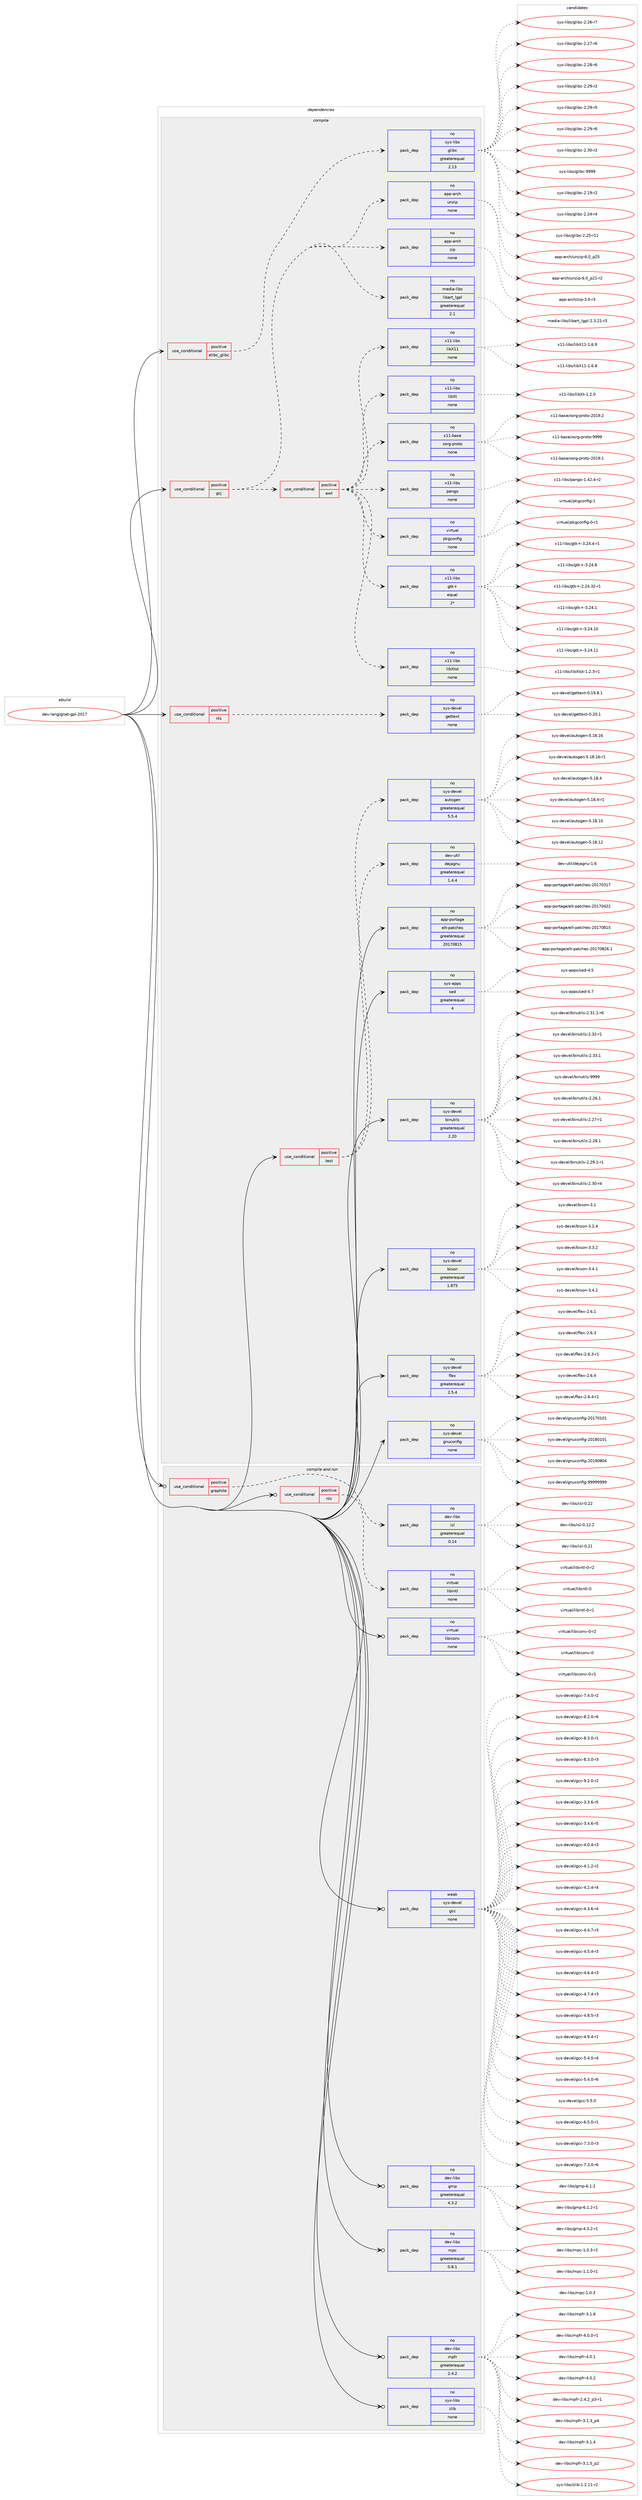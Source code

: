 digraph prolog {

# *************
# Graph options
# *************

newrank=true;
concentrate=true;
compound=true;
graph [rankdir=LR,fontname=Helvetica,fontsize=10,ranksep=1.5];#, ranksep=2.5, nodesep=0.2];
edge  [arrowhead=vee];
node  [fontname=Helvetica,fontsize=10];

# **********
# The ebuild
# **********

subgraph cluster_leftcol {
color=gray;
rank=same;
label=<<i>ebuild</i>>;
id [label="dev-lang/gnat-gpl-2017", color=red, width=4, href="../dev-lang/gnat-gpl-2017.svg"];
}

# ****************
# The dependencies
# ****************

subgraph cluster_midcol {
color=gray;
label=<<i>dependencies</i>>;
subgraph cluster_compile {
fillcolor="#eeeeee";
style=filled;
label=<<i>compile</i>>;
subgraph cond129795 {
dependency558169 [label=<<TABLE BORDER="0" CELLBORDER="1" CELLSPACING="0" CELLPADDING="4"><TR><TD ROWSPAN="3" CELLPADDING="10">use_conditional</TD></TR><TR><TD>positive</TD></TR><TR><TD>elibc_glibc</TD></TR></TABLE>>, shape=none, color=red];
subgraph pack417161 {
dependency558170 [label=<<TABLE BORDER="0" CELLBORDER="1" CELLSPACING="0" CELLPADDING="4" WIDTH="220"><TR><TD ROWSPAN="6" CELLPADDING="30">pack_dep</TD></TR><TR><TD WIDTH="110">no</TD></TR><TR><TD>sys-libs</TD></TR><TR><TD>glibc</TD></TR><TR><TD>greaterequal</TD></TR><TR><TD>2.13</TD></TR></TABLE>>, shape=none, color=blue];
}
dependency558169:e -> dependency558170:w [weight=20,style="dashed",arrowhead="vee"];
}
id:e -> dependency558169:w [weight=20,style="solid",arrowhead="vee"];
subgraph cond129796 {
dependency558171 [label=<<TABLE BORDER="0" CELLBORDER="1" CELLSPACING="0" CELLPADDING="4"><TR><TD ROWSPAN="3" CELLPADDING="10">use_conditional</TD></TR><TR><TD>positive</TD></TR><TR><TD>gcj</TD></TR></TABLE>>, shape=none, color=red];
subgraph cond129797 {
dependency558172 [label=<<TABLE BORDER="0" CELLBORDER="1" CELLSPACING="0" CELLPADDING="4"><TR><TD ROWSPAN="3" CELLPADDING="10">use_conditional</TD></TR><TR><TD>positive</TD></TR><TR><TD>awt</TD></TR></TABLE>>, shape=none, color=red];
subgraph pack417162 {
dependency558173 [label=<<TABLE BORDER="0" CELLBORDER="1" CELLSPACING="0" CELLPADDING="4" WIDTH="220"><TR><TD ROWSPAN="6" CELLPADDING="30">pack_dep</TD></TR><TR><TD WIDTH="110">no</TD></TR><TR><TD>x11-base</TD></TR><TR><TD>xorg-proto</TD></TR><TR><TD>none</TD></TR><TR><TD></TD></TR></TABLE>>, shape=none, color=blue];
}
dependency558172:e -> dependency558173:w [weight=20,style="dashed",arrowhead="vee"];
subgraph pack417163 {
dependency558174 [label=<<TABLE BORDER="0" CELLBORDER="1" CELLSPACING="0" CELLPADDING="4" WIDTH="220"><TR><TD ROWSPAN="6" CELLPADDING="30">pack_dep</TD></TR><TR><TD WIDTH="110">no</TD></TR><TR><TD>x11-libs</TD></TR><TR><TD>libXt</TD></TR><TR><TD>none</TD></TR><TR><TD></TD></TR></TABLE>>, shape=none, color=blue];
}
dependency558172:e -> dependency558174:w [weight=20,style="dashed",arrowhead="vee"];
subgraph pack417164 {
dependency558175 [label=<<TABLE BORDER="0" CELLBORDER="1" CELLSPACING="0" CELLPADDING="4" WIDTH="220"><TR><TD ROWSPAN="6" CELLPADDING="30">pack_dep</TD></TR><TR><TD WIDTH="110">no</TD></TR><TR><TD>x11-libs</TD></TR><TR><TD>libX11</TD></TR><TR><TD>none</TD></TR><TR><TD></TD></TR></TABLE>>, shape=none, color=blue];
}
dependency558172:e -> dependency558175:w [weight=20,style="dashed",arrowhead="vee"];
subgraph pack417165 {
dependency558176 [label=<<TABLE BORDER="0" CELLBORDER="1" CELLSPACING="0" CELLPADDING="4" WIDTH="220"><TR><TD ROWSPAN="6" CELLPADDING="30">pack_dep</TD></TR><TR><TD WIDTH="110">no</TD></TR><TR><TD>x11-libs</TD></TR><TR><TD>libXtst</TD></TR><TR><TD>none</TD></TR><TR><TD></TD></TR></TABLE>>, shape=none, color=blue];
}
dependency558172:e -> dependency558176:w [weight=20,style="dashed",arrowhead="vee"];
subgraph pack417166 {
dependency558177 [label=<<TABLE BORDER="0" CELLBORDER="1" CELLSPACING="0" CELLPADDING="4" WIDTH="220"><TR><TD ROWSPAN="6" CELLPADDING="30">pack_dep</TD></TR><TR><TD WIDTH="110">no</TD></TR><TR><TD>x11-libs</TD></TR><TR><TD>gtk+</TD></TR><TR><TD>equal</TD></TR><TR><TD>2*</TD></TR></TABLE>>, shape=none, color=blue];
}
dependency558172:e -> dependency558177:w [weight=20,style="dashed",arrowhead="vee"];
subgraph pack417167 {
dependency558178 [label=<<TABLE BORDER="0" CELLBORDER="1" CELLSPACING="0" CELLPADDING="4" WIDTH="220"><TR><TD ROWSPAN="6" CELLPADDING="30">pack_dep</TD></TR><TR><TD WIDTH="110">no</TD></TR><TR><TD>virtual</TD></TR><TR><TD>pkgconfig</TD></TR><TR><TD>none</TD></TR><TR><TD></TD></TR></TABLE>>, shape=none, color=blue];
}
dependency558172:e -> dependency558178:w [weight=20,style="dashed",arrowhead="vee"];
subgraph pack417168 {
dependency558179 [label=<<TABLE BORDER="0" CELLBORDER="1" CELLSPACING="0" CELLPADDING="4" WIDTH="220"><TR><TD ROWSPAN="6" CELLPADDING="30">pack_dep</TD></TR><TR><TD WIDTH="110">no</TD></TR><TR><TD>x11-libs</TD></TR><TR><TD>pango</TD></TR><TR><TD>none</TD></TR><TR><TD></TD></TR></TABLE>>, shape=none, color=blue];
}
dependency558172:e -> dependency558179:w [weight=20,style="dashed",arrowhead="vee"];
}
dependency558171:e -> dependency558172:w [weight=20,style="dashed",arrowhead="vee"];
subgraph pack417169 {
dependency558180 [label=<<TABLE BORDER="0" CELLBORDER="1" CELLSPACING="0" CELLPADDING="4" WIDTH="220"><TR><TD ROWSPAN="6" CELLPADDING="30">pack_dep</TD></TR><TR><TD WIDTH="110">no</TD></TR><TR><TD>media-libs</TD></TR><TR><TD>libart_lgpl</TD></TR><TR><TD>greaterequal</TD></TR><TR><TD>2.1</TD></TR></TABLE>>, shape=none, color=blue];
}
dependency558171:e -> dependency558180:w [weight=20,style="dashed",arrowhead="vee"];
subgraph pack417170 {
dependency558181 [label=<<TABLE BORDER="0" CELLBORDER="1" CELLSPACING="0" CELLPADDING="4" WIDTH="220"><TR><TD ROWSPAN="6" CELLPADDING="30">pack_dep</TD></TR><TR><TD WIDTH="110">no</TD></TR><TR><TD>app-arch</TD></TR><TR><TD>zip</TD></TR><TR><TD>none</TD></TR><TR><TD></TD></TR></TABLE>>, shape=none, color=blue];
}
dependency558171:e -> dependency558181:w [weight=20,style="dashed",arrowhead="vee"];
subgraph pack417171 {
dependency558182 [label=<<TABLE BORDER="0" CELLBORDER="1" CELLSPACING="0" CELLPADDING="4" WIDTH="220"><TR><TD ROWSPAN="6" CELLPADDING="30">pack_dep</TD></TR><TR><TD WIDTH="110">no</TD></TR><TR><TD>app-arch</TD></TR><TR><TD>unzip</TD></TR><TR><TD>none</TD></TR><TR><TD></TD></TR></TABLE>>, shape=none, color=blue];
}
dependency558171:e -> dependency558182:w [weight=20,style="dashed",arrowhead="vee"];
}
id:e -> dependency558171:w [weight=20,style="solid",arrowhead="vee"];
subgraph cond129798 {
dependency558183 [label=<<TABLE BORDER="0" CELLBORDER="1" CELLSPACING="0" CELLPADDING="4"><TR><TD ROWSPAN="3" CELLPADDING="10">use_conditional</TD></TR><TR><TD>positive</TD></TR><TR><TD>nls</TD></TR></TABLE>>, shape=none, color=red];
subgraph pack417172 {
dependency558184 [label=<<TABLE BORDER="0" CELLBORDER="1" CELLSPACING="0" CELLPADDING="4" WIDTH="220"><TR><TD ROWSPAN="6" CELLPADDING="30">pack_dep</TD></TR><TR><TD WIDTH="110">no</TD></TR><TR><TD>sys-devel</TD></TR><TR><TD>gettext</TD></TR><TR><TD>none</TD></TR><TR><TD></TD></TR></TABLE>>, shape=none, color=blue];
}
dependency558183:e -> dependency558184:w [weight=20,style="dashed",arrowhead="vee"];
}
id:e -> dependency558183:w [weight=20,style="solid",arrowhead="vee"];
subgraph cond129799 {
dependency558185 [label=<<TABLE BORDER="0" CELLBORDER="1" CELLSPACING="0" CELLPADDING="4"><TR><TD ROWSPAN="3" CELLPADDING="10">use_conditional</TD></TR><TR><TD>positive</TD></TR><TR><TD>test</TD></TR></TABLE>>, shape=none, color=red];
subgraph pack417173 {
dependency558186 [label=<<TABLE BORDER="0" CELLBORDER="1" CELLSPACING="0" CELLPADDING="4" WIDTH="220"><TR><TD ROWSPAN="6" CELLPADDING="30">pack_dep</TD></TR><TR><TD WIDTH="110">no</TD></TR><TR><TD>dev-util</TD></TR><TR><TD>dejagnu</TD></TR><TR><TD>greaterequal</TD></TR><TR><TD>1.4.4</TD></TR></TABLE>>, shape=none, color=blue];
}
dependency558185:e -> dependency558186:w [weight=20,style="dashed",arrowhead="vee"];
subgraph pack417174 {
dependency558187 [label=<<TABLE BORDER="0" CELLBORDER="1" CELLSPACING="0" CELLPADDING="4" WIDTH="220"><TR><TD ROWSPAN="6" CELLPADDING="30">pack_dep</TD></TR><TR><TD WIDTH="110">no</TD></TR><TR><TD>sys-devel</TD></TR><TR><TD>autogen</TD></TR><TR><TD>greaterequal</TD></TR><TR><TD>5.5.4</TD></TR></TABLE>>, shape=none, color=blue];
}
dependency558185:e -> dependency558187:w [weight=20,style="dashed",arrowhead="vee"];
}
id:e -> dependency558185:w [weight=20,style="solid",arrowhead="vee"];
subgraph pack417175 {
dependency558188 [label=<<TABLE BORDER="0" CELLBORDER="1" CELLSPACING="0" CELLPADDING="4" WIDTH="220"><TR><TD ROWSPAN="6" CELLPADDING="30">pack_dep</TD></TR><TR><TD WIDTH="110">no</TD></TR><TR><TD>app-portage</TD></TR><TR><TD>elt-patches</TD></TR><TR><TD>greaterequal</TD></TR><TR><TD>20170815</TD></TR></TABLE>>, shape=none, color=blue];
}
id:e -> dependency558188:w [weight=20,style="solid",arrowhead="vee"];
subgraph pack417176 {
dependency558189 [label=<<TABLE BORDER="0" CELLBORDER="1" CELLSPACING="0" CELLPADDING="4" WIDTH="220"><TR><TD ROWSPAN="6" CELLPADDING="30">pack_dep</TD></TR><TR><TD WIDTH="110">no</TD></TR><TR><TD>sys-apps</TD></TR><TR><TD>sed</TD></TR><TR><TD>greaterequal</TD></TR><TR><TD>4</TD></TR></TABLE>>, shape=none, color=blue];
}
id:e -> dependency558189:w [weight=20,style="solid",arrowhead="vee"];
subgraph pack417177 {
dependency558190 [label=<<TABLE BORDER="0" CELLBORDER="1" CELLSPACING="0" CELLPADDING="4" WIDTH="220"><TR><TD ROWSPAN="6" CELLPADDING="30">pack_dep</TD></TR><TR><TD WIDTH="110">no</TD></TR><TR><TD>sys-devel</TD></TR><TR><TD>binutils</TD></TR><TR><TD>greaterequal</TD></TR><TR><TD>2.20</TD></TR></TABLE>>, shape=none, color=blue];
}
id:e -> dependency558190:w [weight=20,style="solid",arrowhead="vee"];
subgraph pack417178 {
dependency558191 [label=<<TABLE BORDER="0" CELLBORDER="1" CELLSPACING="0" CELLPADDING="4" WIDTH="220"><TR><TD ROWSPAN="6" CELLPADDING="30">pack_dep</TD></TR><TR><TD WIDTH="110">no</TD></TR><TR><TD>sys-devel</TD></TR><TR><TD>bison</TD></TR><TR><TD>greaterequal</TD></TR><TR><TD>1.875</TD></TR></TABLE>>, shape=none, color=blue];
}
id:e -> dependency558191:w [weight=20,style="solid",arrowhead="vee"];
subgraph pack417179 {
dependency558192 [label=<<TABLE BORDER="0" CELLBORDER="1" CELLSPACING="0" CELLPADDING="4" WIDTH="220"><TR><TD ROWSPAN="6" CELLPADDING="30">pack_dep</TD></TR><TR><TD WIDTH="110">no</TD></TR><TR><TD>sys-devel</TD></TR><TR><TD>flex</TD></TR><TR><TD>greaterequal</TD></TR><TR><TD>2.5.4</TD></TR></TABLE>>, shape=none, color=blue];
}
id:e -> dependency558192:w [weight=20,style="solid",arrowhead="vee"];
subgraph pack417180 {
dependency558193 [label=<<TABLE BORDER="0" CELLBORDER="1" CELLSPACING="0" CELLPADDING="4" WIDTH="220"><TR><TD ROWSPAN="6" CELLPADDING="30">pack_dep</TD></TR><TR><TD WIDTH="110">no</TD></TR><TR><TD>sys-devel</TD></TR><TR><TD>gnuconfig</TD></TR><TR><TD>none</TD></TR><TR><TD></TD></TR></TABLE>>, shape=none, color=blue];
}
id:e -> dependency558193:w [weight=20,style="solid",arrowhead="vee"];
}
subgraph cluster_compileandrun {
fillcolor="#eeeeee";
style=filled;
label=<<i>compile and run</i>>;
subgraph cond129800 {
dependency558194 [label=<<TABLE BORDER="0" CELLBORDER="1" CELLSPACING="0" CELLPADDING="4"><TR><TD ROWSPAN="3" CELLPADDING="10">use_conditional</TD></TR><TR><TD>positive</TD></TR><TR><TD>graphite</TD></TR></TABLE>>, shape=none, color=red];
subgraph pack417181 {
dependency558195 [label=<<TABLE BORDER="0" CELLBORDER="1" CELLSPACING="0" CELLPADDING="4" WIDTH="220"><TR><TD ROWSPAN="6" CELLPADDING="30">pack_dep</TD></TR><TR><TD WIDTH="110">no</TD></TR><TR><TD>dev-libs</TD></TR><TR><TD>isl</TD></TR><TR><TD>greaterequal</TD></TR><TR><TD>0.14</TD></TR></TABLE>>, shape=none, color=blue];
}
dependency558194:e -> dependency558195:w [weight=20,style="dashed",arrowhead="vee"];
}
id:e -> dependency558194:w [weight=20,style="solid",arrowhead="odotvee"];
subgraph cond129801 {
dependency558196 [label=<<TABLE BORDER="0" CELLBORDER="1" CELLSPACING="0" CELLPADDING="4"><TR><TD ROWSPAN="3" CELLPADDING="10">use_conditional</TD></TR><TR><TD>positive</TD></TR><TR><TD>nls</TD></TR></TABLE>>, shape=none, color=red];
subgraph pack417182 {
dependency558197 [label=<<TABLE BORDER="0" CELLBORDER="1" CELLSPACING="0" CELLPADDING="4" WIDTH="220"><TR><TD ROWSPAN="6" CELLPADDING="30">pack_dep</TD></TR><TR><TD WIDTH="110">no</TD></TR><TR><TD>virtual</TD></TR><TR><TD>libintl</TD></TR><TR><TD>none</TD></TR><TR><TD></TD></TR></TABLE>>, shape=none, color=blue];
}
dependency558196:e -> dependency558197:w [weight=20,style="dashed",arrowhead="vee"];
}
id:e -> dependency558196:w [weight=20,style="solid",arrowhead="odotvee"];
subgraph pack417183 {
dependency558198 [label=<<TABLE BORDER="0" CELLBORDER="1" CELLSPACING="0" CELLPADDING="4" WIDTH="220"><TR><TD ROWSPAN="6" CELLPADDING="30">pack_dep</TD></TR><TR><TD WIDTH="110">no</TD></TR><TR><TD>dev-libs</TD></TR><TR><TD>gmp</TD></TR><TR><TD>greaterequal</TD></TR><TR><TD>4.3.2</TD></TR></TABLE>>, shape=none, color=blue];
}
id:e -> dependency558198:w [weight=20,style="solid",arrowhead="odotvee"];
subgraph pack417184 {
dependency558199 [label=<<TABLE BORDER="0" CELLBORDER="1" CELLSPACING="0" CELLPADDING="4" WIDTH="220"><TR><TD ROWSPAN="6" CELLPADDING="30">pack_dep</TD></TR><TR><TD WIDTH="110">no</TD></TR><TR><TD>dev-libs</TD></TR><TR><TD>mpc</TD></TR><TR><TD>greaterequal</TD></TR><TR><TD>0.8.1</TD></TR></TABLE>>, shape=none, color=blue];
}
id:e -> dependency558199:w [weight=20,style="solid",arrowhead="odotvee"];
subgraph pack417185 {
dependency558200 [label=<<TABLE BORDER="0" CELLBORDER="1" CELLSPACING="0" CELLPADDING="4" WIDTH="220"><TR><TD ROWSPAN="6" CELLPADDING="30">pack_dep</TD></TR><TR><TD WIDTH="110">no</TD></TR><TR><TD>dev-libs</TD></TR><TR><TD>mpfr</TD></TR><TR><TD>greaterequal</TD></TR><TR><TD>2.4.2</TD></TR></TABLE>>, shape=none, color=blue];
}
id:e -> dependency558200:w [weight=20,style="solid",arrowhead="odotvee"];
subgraph pack417186 {
dependency558201 [label=<<TABLE BORDER="0" CELLBORDER="1" CELLSPACING="0" CELLPADDING="4" WIDTH="220"><TR><TD ROWSPAN="6" CELLPADDING="30">pack_dep</TD></TR><TR><TD WIDTH="110">no</TD></TR><TR><TD>sys-libs</TD></TR><TR><TD>zlib</TD></TR><TR><TD>none</TD></TR><TR><TD></TD></TR></TABLE>>, shape=none, color=blue];
}
id:e -> dependency558201:w [weight=20,style="solid",arrowhead="odotvee"];
subgraph pack417187 {
dependency558202 [label=<<TABLE BORDER="0" CELLBORDER="1" CELLSPACING="0" CELLPADDING="4" WIDTH="220"><TR><TD ROWSPAN="6" CELLPADDING="30">pack_dep</TD></TR><TR><TD WIDTH="110">no</TD></TR><TR><TD>virtual</TD></TR><TR><TD>libiconv</TD></TR><TR><TD>none</TD></TR><TR><TD></TD></TR></TABLE>>, shape=none, color=blue];
}
id:e -> dependency558202:w [weight=20,style="solid",arrowhead="odotvee"];
subgraph pack417188 {
dependency558203 [label=<<TABLE BORDER="0" CELLBORDER="1" CELLSPACING="0" CELLPADDING="4" WIDTH="220"><TR><TD ROWSPAN="6" CELLPADDING="30">pack_dep</TD></TR><TR><TD WIDTH="110">weak</TD></TR><TR><TD>sys-devel</TD></TR><TR><TD>gcc</TD></TR><TR><TD>none</TD></TR><TR><TD></TD></TR></TABLE>>, shape=none, color=blue];
}
id:e -> dependency558203:w [weight=20,style="solid",arrowhead="odotvee"];
}
subgraph cluster_run {
fillcolor="#eeeeee";
style=filled;
label=<<i>run</i>>;
}
}

# **************
# The candidates
# **************

subgraph cluster_choices {
rank=same;
color=gray;
label=<<i>candidates</i>>;

subgraph choice417161 {
color=black;
nodesep=1;
choice115121115451081059811547103108105989945504649574511450 [label="sys-libs/glibc-2.19-r2", color=red, width=4,href="../sys-libs/glibc-2.19-r2.svg"];
choice115121115451081059811547103108105989945504650524511452 [label="sys-libs/glibc-2.24-r4", color=red, width=4,href="../sys-libs/glibc-2.24-r4.svg"];
choice11512111545108105981154710310810598994550465053451144949 [label="sys-libs/glibc-2.25-r11", color=red, width=4,href="../sys-libs/glibc-2.25-r11.svg"];
choice115121115451081059811547103108105989945504650544511455 [label="sys-libs/glibc-2.26-r7", color=red, width=4,href="../sys-libs/glibc-2.26-r7.svg"];
choice115121115451081059811547103108105989945504650554511454 [label="sys-libs/glibc-2.27-r6", color=red, width=4,href="../sys-libs/glibc-2.27-r6.svg"];
choice115121115451081059811547103108105989945504650564511454 [label="sys-libs/glibc-2.28-r6", color=red, width=4,href="../sys-libs/glibc-2.28-r6.svg"];
choice115121115451081059811547103108105989945504650574511450 [label="sys-libs/glibc-2.29-r2", color=red, width=4,href="../sys-libs/glibc-2.29-r2.svg"];
choice115121115451081059811547103108105989945504650574511453 [label="sys-libs/glibc-2.29-r5", color=red, width=4,href="../sys-libs/glibc-2.29-r5.svg"];
choice115121115451081059811547103108105989945504650574511454 [label="sys-libs/glibc-2.29-r6", color=red, width=4,href="../sys-libs/glibc-2.29-r6.svg"];
choice115121115451081059811547103108105989945504651484511450 [label="sys-libs/glibc-2.30-r2", color=red, width=4,href="../sys-libs/glibc-2.30-r2.svg"];
choice11512111545108105981154710310810598994557575757 [label="sys-libs/glibc-9999", color=red, width=4,href="../sys-libs/glibc-9999.svg"];
dependency558170:e -> choice115121115451081059811547103108105989945504649574511450:w [style=dotted,weight="100"];
dependency558170:e -> choice115121115451081059811547103108105989945504650524511452:w [style=dotted,weight="100"];
dependency558170:e -> choice11512111545108105981154710310810598994550465053451144949:w [style=dotted,weight="100"];
dependency558170:e -> choice115121115451081059811547103108105989945504650544511455:w [style=dotted,weight="100"];
dependency558170:e -> choice115121115451081059811547103108105989945504650554511454:w [style=dotted,weight="100"];
dependency558170:e -> choice115121115451081059811547103108105989945504650564511454:w [style=dotted,weight="100"];
dependency558170:e -> choice115121115451081059811547103108105989945504650574511450:w [style=dotted,weight="100"];
dependency558170:e -> choice115121115451081059811547103108105989945504650574511453:w [style=dotted,weight="100"];
dependency558170:e -> choice115121115451081059811547103108105989945504650574511454:w [style=dotted,weight="100"];
dependency558170:e -> choice115121115451081059811547103108105989945504651484511450:w [style=dotted,weight="100"];
dependency558170:e -> choice11512111545108105981154710310810598994557575757:w [style=dotted,weight="100"];
}
subgraph choice417162 {
color=black;
nodesep=1;
choice1204949459897115101471201111141034511211411111611145504849574649 [label="x11-base/xorg-proto-2019.1", color=red, width=4,href="../x11-base/xorg-proto-2019.1.svg"];
choice1204949459897115101471201111141034511211411111611145504849574650 [label="x11-base/xorg-proto-2019.2", color=red, width=4,href="../x11-base/xorg-proto-2019.2.svg"];
choice120494945989711510147120111114103451121141111161114557575757 [label="x11-base/xorg-proto-9999", color=red, width=4,href="../x11-base/xorg-proto-9999.svg"];
dependency558173:e -> choice1204949459897115101471201111141034511211411111611145504849574649:w [style=dotted,weight="100"];
dependency558173:e -> choice1204949459897115101471201111141034511211411111611145504849574650:w [style=dotted,weight="100"];
dependency558173:e -> choice120494945989711510147120111114103451121141111161114557575757:w [style=dotted,weight="100"];
}
subgraph choice417163 {
color=black;
nodesep=1;
choice12049494510810598115471081059888116454946504648 [label="x11-libs/libXt-1.2.0", color=red, width=4,href="../x11-libs/libXt-1.2.0.svg"];
dependency558174:e -> choice12049494510810598115471081059888116454946504648:w [style=dotted,weight="100"];
}
subgraph choice417164 {
color=black;
nodesep=1;
choice120494945108105981154710810598884949454946544656 [label="x11-libs/libX11-1.6.8", color=red, width=4,href="../x11-libs/libX11-1.6.8.svg"];
choice120494945108105981154710810598884949454946544657 [label="x11-libs/libX11-1.6.9", color=red, width=4,href="../x11-libs/libX11-1.6.9.svg"];
dependency558175:e -> choice120494945108105981154710810598884949454946544656:w [style=dotted,weight="100"];
dependency558175:e -> choice120494945108105981154710810598884949454946544657:w [style=dotted,weight="100"];
}
subgraph choice417165 {
color=black;
nodesep=1;
choice120494945108105981154710810598881161151164549465046514511449 [label="x11-libs/libXtst-1.2.3-r1", color=red, width=4,href="../x11-libs/libXtst-1.2.3-r1.svg"];
dependency558176:e -> choice120494945108105981154710810598881161151164549465046514511449:w [style=dotted,weight="100"];
}
subgraph choice417166 {
color=black;
nodesep=1;
choice12049494510810598115471031161074345504650524651504511449 [label="x11-libs/gtk+-2.24.32-r1", color=red, width=4,href="../x11-libs/gtk+-2.24.32-r1.svg"];
choice12049494510810598115471031161074345514650524649 [label="x11-libs/gtk+-3.24.1", color=red, width=4,href="../x11-libs/gtk+-3.24.1.svg"];
choice1204949451081059811547103116107434551465052464948 [label="x11-libs/gtk+-3.24.10", color=red, width=4,href="../x11-libs/gtk+-3.24.10.svg"];
choice1204949451081059811547103116107434551465052464949 [label="x11-libs/gtk+-3.24.11", color=red, width=4,href="../x11-libs/gtk+-3.24.11.svg"];
choice120494945108105981154710311610743455146505246524511449 [label="x11-libs/gtk+-3.24.4-r1", color=red, width=4,href="../x11-libs/gtk+-3.24.4-r1.svg"];
choice12049494510810598115471031161074345514650524656 [label="x11-libs/gtk+-3.24.8", color=red, width=4,href="../x11-libs/gtk+-3.24.8.svg"];
dependency558177:e -> choice12049494510810598115471031161074345504650524651504511449:w [style=dotted,weight="100"];
dependency558177:e -> choice12049494510810598115471031161074345514650524649:w [style=dotted,weight="100"];
dependency558177:e -> choice1204949451081059811547103116107434551465052464948:w [style=dotted,weight="100"];
dependency558177:e -> choice1204949451081059811547103116107434551465052464949:w [style=dotted,weight="100"];
dependency558177:e -> choice120494945108105981154710311610743455146505246524511449:w [style=dotted,weight="100"];
dependency558177:e -> choice12049494510810598115471031161074345514650524656:w [style=dotted,weight="100"];
}
subgraph choice417167 {
color=black;
nodesep=1;
choice11810511411611797108471121071039911111010210510345484511449 [label="virtual/pkgconfig-0-r1", color=red, width=4,href="../virtual/pkgconfig-0-r1.svg"];
choice1181051141161179710847112107103991111101021051034549 [label="virtual/pkgconfig-1", color=red, width=4,href="../virtual/pkgconfig-1.svg"];
dependency558178:e -> choice11810511411611797108471121071039911111010210510345484511449:w [style=dotted,weight="100"];
dependency558178:e -> choice1181051141161179710847112107103991111101021051034549:w [style=dotted,weight="100"];
}
subgraph choice417168 {
color=black;
nodesep=1;
choice120494945108105981154711297110103111454946525046524511450 [label="x11-libs/pango-1.42.4-r2", color=red, width=4,href="../x11-libs/pango-1.42.4-r2.svg"];
dependency558179:e -> choice120494945108105981154711297110103111454946525046524511450:w [style=dotted,weight="100"];
}
subgraph choice417169 {
color=black;
nodesep=1;
choice10910110010597451081059811547108105989711411695108103112108455046514650494511451 [label="media-libs/libart_lgpl-2.3.21-r3", color=red, width=4,href="../media-libs/libart_lgpl-2.3.21-r3.svg"];
dependency558180:e -> choice10910110010597451081059811547108105989711411695108103112108455046514650494511451:w [style=dotted,weight="100"];
}
subgraph choice417170 {
color=black;
nodesep=1;
choice9711211245971149910447122105112455146484511451 [label="app-arch/zip-3.0-r3", color=red, width=4,href="../app-arch/zip-3.0-r3.svg"];
dependency558181:e -> choice9711211245971149910447122105112455146484511451:w [style=dotted,weight="100"];
}
subgraph choice417171 {
color=black;
nodesep=1;
choice9711211245971149910447117110122105112455446489511250494511450 [label="app-arch/unzip-6.0_p21-r2", color=red, width=4,href="../app-arch/unzip-6.0_p21-r2.svg"];
choice971121124597114991044711711012210511245544648951125053 [label="app-arch/unzip-6.0_p25", color=red, width=4,href="../app-arch/unzip-6.0_p25.svg"];
dependency558182:e -> choice9711211245971149910447117110122105112455446489511250494511450:w [style=dotted,weight="100"];
dependency558182:e -> choice971121124597114991044711711012210511245544648951125053:w [style=dotted,weight="100"];
}
subgraph choice417172 {
color=black;
nodesep=1;
choice1151211154510010111810110847103101116116101120116454846495746564649 [label="sys-devel/gettext-0.19.8.1", color=red, width=4,href="../sys-devel/gettext-0.19.8.1.svg"];
choice115121115451001011181011084710310111611610112011645484650484649 [label="sys-devel/gettext-0.20.1", color=red, width=4,href="../sys-devel/gettext-0.20.1.svg"];
dependency558184:e -> choice1151211154510010111810110847103101116116101120116454846495746564649:w [style=dotted,weight="100"];
dependency558184:e -> choice115121115451001011181011084710310111611610112011645484650484649:w [style=dotted,weight="100"];
}
subgraph choice417173 {
color=black;
nodesep=1;
choice10010111845117116105108471001011069710311011745494654 [label="dev-util/dejagnu-1.6", color=red, width=4,href="../dev-util/dejagnu-1.6.svg"];
dependency558186:e -> choice10010111845117116105108471001011069710311011745494654:w [style=dotted,weight="100"];
}
subgraph choice417174 {
color=black;
nodesep=1;
choice1151211154510010111810110847971171161111031011104553464956464948 [label="sys-devel/autogen-5.18.10", color=red, width=4,href="../sys-devel/autogen-5.18.10.svg"];
choice1151211154510010111810110847971171161111031011104553464956464950 [label="sys-devel/autogen-5.18.12", color=red, width=4,href="../sys-devel/autogen-5.18.12.svg"];
choice1151211154510010111810110847971171161111031011104553464956464954 [label="sys-devel/autogen-5.18.16", color=red, width=4,href="../sys-devel/autogen-5.18.16.svg"];
choice11512111545100101118101108479711711611110310111045534649564649544511449 [label="sys-devel/autogen-5.18.16-r1", color=red, width=4,href="../sys-devel/autogen-5.18.16-r1.svg"];
choice11512111545100101118101108479711711611110310111045534649564652 [label="sys-devel/autogen-5.18.4", color=red, width=4,href="../sys-devel/autogen-5.18.4.svg"];
choice115121115451001011181011084797117116111103101110455346495646524511449 [label="sys-devel/autogen-5.18.4-r1", color=red, width=4,href="../sys-devel/autogen-5.18.4-r1.svg"];
dependency558187:e -> choice1151211154510010111810110847971171161111031011104553464956464948:w [style=dotted,weight="100"];
dependency558187:e -> choice1151211154510010111810110847971171161111031011104553464956464950:w [style=dotted,weight="100"];
dependency558187:e -> choice1151211154510010111810110847971171161111031011104553464956464954:w [style=dotted,weight="100"];
dependency558187:e -> choice11512111545100101118101108479711711611110310111045534649564649544511449:w [style=dotted,weight="100"];
dependency558187:e -> choice11512111545100101118101108479711711611110310111045534649564652:w [style=dotted,weight="100"];
dependency558187:e -> choice115121115451001011181011084797117116111103101110455346495646524511449:w [style=dotted,weight="100"];
}
subgraph choice417175 {
color=black;
nodesep=1;
choice97112112451121111141169710310147101108116451129711699104101115455048495548514955 [label="app-portage/elt-patches-20170317", color=red, width=4,href="../app-portage/elt-patches-20170317.svg"];
choice97112112451121111141169710310147101108116451129711699104101115455048495548525050 [label="app-portage/elt-patches-20170422", color=red, width=4,href="../app-portage/elt-patches-20170422.svg"];
choice97112112451121111141169710310147101108116451129711699104101115455048495548564953 [label="app-portage/elt-patches-20170815", color=red, width=4,href="../app-portage/elt-patches-20170815.svg"];
choice971121124511211111411697103101471011081164511297116991041011154550484955485650544649 [label="app-portage/elt-patches-20170826.1", color=red, width=4,href="../app-portage/elt-patches-20170826.1.svg"];
dependency558188:e -> choice97112112451121111141169710310147101108116451129711699104101115455048495548514955:w [style=dotted,weight="100"];
dependency558188:e -> choice97112112451121111141169710310147101108116451129711699104101115455048495548525050:w [style=dotted,weight="100"];
dependency558188:e -> choice97112112451121111141169710310147101108116451129711699104101115455048495548564953:w [style=dotted,weight="100"];
dependency558188:e -> choice971121124511211111411697103101471011081164511297116991041011154550484955485650544649:w [style=dotted,weight="100"];
}
subgraph choice417176 {
color=black;
nodesep=1;
choice11512111545971121121154711510110045524653 [label="sys-apps/sed-4.5", color=red, width=4,href="../sys-apps/sed-4.5.svg"];
choice11512111545971121121154711510110045524655 [label="sys-apps/sed-4.7", color=red, width=4,href="../sys-apps/sed-4.7.svg"];
dependency558189:e -> choice11512111545971121121154711510110045524653:w [style=dotted,weight="100"];
dependency558189:e -> choice11512111545971121121154711510110045524655:w [style=dotted,weight="100"];
}
subgraph choice417177 {
color=black;
nodesep=1;
choice11512111545100101118101108479810511011711610510811545504650544649 [label="sys-devel/binutils-2.26.1", color=red, width=4,href="../sys-devel/binutils-2.26.1.svg"];
choice11512111545100101118101108479810511011711610510811545504650554511449 [label="sys-devel/binutils-2.27-r1", color=red, width=4,href="../sys-devel/binutils-2.27-r1.svg"];
choice11512111545100101118101108479810511011711610510811545504650564649 [label="sys-devel/binutils-2.28.1", color=red, width=4,href="../sys-devel/binutils-2.28.1.svg"];
choice115121115451001011181011084798105110117116105108115455046505746494511449 [label="sys-devel/binutils-2.29.1-r1", color=red, width=4,href="../sys-devel/binutils-2.29.1-r1.svg"];
choice11512111545100101118101108479810511011711610510811545504651484511452 [label="sys-devel/binutils-2.30-r4", color=red, width=4,href="../sys-devel/binutils-2.30-r4.svg"];
choice115121115451001011181011084798105110117116105108115455046514946494511454 [label="sys-devel/binutils-2.31.1-r6", color=red, width=4,href="../sys-devel/binutils-2.31.1-r6.svg"];
choice11512111545100101118101108479810511011711610510811545504651504511449 [label="sys-devel/binutils-2.32-r1", color=red, width=4,href="../sys-devel/binutils-2.32-r1.svg"];
choice11512111545100101118101108479810511011711610510811545504651514649 [label="sys-devel/binutils-2.33.1", color=red, width=4,href="../sys-devel/binutils-2.33.1.svg"];
choice1151211154510010111810110847981051101171161051081154557575757 [label="sys-devel/binutils-9999", color=red, width=4,href="../sys-devel/binutils-9999.svg"];
dependency558190:e -> choice11512111545100101118101108479810511011711610510811545504650544649:w [style=dotted,weight="100"];
dependency558190:e -> choice11512111545100101118101108479810511011711610510811545504650554511449:w [style=dotted,weight="100"];
dependency558190:e -> choice11512111545100101118101108479810511011711610510811545504650564649:w [style=dotted,weight="100"];
dependency558190:e -> choice115121115451001011181011084798105110117116105108115455046505746494511449:w [style=dotted,weight="100"];
dependency558190:e -> choice11512111545100101118101108479810511011711610510811545504651484511452:w [style=dotted,weight="100"];
dependency558190:e -> choice115121115451001011181011084798105110117116105108115455046514946494511454:w [style=dotted,weight="100"];
dependency558190:e -> choice11512111545100101118101108479810511011711610510811545504651504511449:w [style=dotted,weight="100"];
dependency558190:e -> choice11512111545100101118101108479810511011711610510811545504651514649:w [style=dotted,weight="100"];
dependency558190:e -> choice1151211154510010111810110847981051101171161051081154557575757:w [style=dotted,weight="100"];
}
subgraph choice417178 {
color=black;
nodesep=1;
choice11512111545100101118101108479810511511111045514649 [label="sys-devel/bison-3.1", color=red, width=4,href="../sys-devel/bison-3.1.svg"];
choice115121115451001011181011084798105115111110455146504652 [label="sys-devel/bison-3.2.4", color=red, width=4,href="../sys-devel/bison-3.2.4.svg"];
choice115121115451001011181011084798105115111110455146514650 [label="sys-devel/bison-3.3.2", color=red, width=4,href="../sys-devel/bison-3.3.2.svg"];
choice115121115451001011181011084798105115111110455146524649 [label="sys-devel/bison-3.4.1", color=red, width=4,href="../sys-devel/bison-3.4.1.svg"];
choice115121115451001011181011084798105115111110455146524650 [label="sys-devel/bison-3.4.2", color=red, width=4,href="../sys-devel/bison-3.4.2.svg"];
dependency558191:e -> choice11512111545100101118101108479810511511111045514649:w [style=dotted,weight="100"];
dependency558191:e -> choice115121115451001011181011084798105115111110455146504652:w [style=dotted,weight="100"];
dependency558191:e -> choice115121115451001011181011084798105115111110455146514650:w [style=dotted,weight="100"];
dependency558191:e -> choice115121115451001011181011084798105115111110455146524649:w [style=dotted,weight="100"];
dependency558191:e -> choice115121115451001011181011084798105115111110455146524650:w [style=dotted,weight="100"];
}
subgraph choice417179 {
color=black;
nodesep=1;
choice1151211154510010111810110847102108101120455046544649 [label="sys-devel/flex-2.6.1", color=red, width=4,href="../sys-devel/flex-2.6.1.svg"];
choice1151211154510010111810110847102108101120455046544651 [label="sys-devel/flex-2.6.3", color=red, width=4,href="../sys-devel/flex-2.6.3.svg"];
choice11512111545100101118101108471021081011204550465446514511449 [label="sys-devel/flex-2.6.3-r1", color=red, width=4,href="../sys-devel/flex-2.6.3-r1.svg"];
choice1151211154510010111810110847102108101120455046544652 [label="sys-devel/flex-2.6.4", color=red, width=4,href="../sys-devel/flex-2.6.4.svg"];
choice11512111545100101118101108471021081011204550465446524511449 [label="sys-devel/flex-2.6.4-r1", color=red, width=4,href="../sys-devel/flex-2.6.4-r1.svg"];
dependency558192:e -> choice1151211154510010111810110847102108101120455046544649:w [style=dotted,weight="100"];
dependency558192:e -> choice1151211154510010111810110847102108101120455046544651:w [style=dotted,weight="100"];
dependency558192:e -> choice11512111545100101118101108471021081011204550465446514511449:w [style=dotted,weight="100"];
dependency558192:e -> choice1151211154510010111810110847102108101120455046544652:w [style=dotted,weight="100"];
dependency558192:e -> choice11512111545100101118101108471021081011204550465446524511449:w [style=dotted,weight="100"];
}
subgraph choice417180 {
color=black;
nodesep=1;
choice115121115451001011181011084710311011799111110102105103455048495548494849 [label="sys-devel/gnuconfig-20170101", color=red, width=4,href="../sys-devel/gnuconfig-20170101.svg"];
choice115121115451001011181011084710311011799111110102105103455048495648494849 [label="sys-devel/gnuconfig-20180101", color=red, width=4,href="../sys-devel/gnuconfig-20180101.svg"];
choice115121115451001011181011084710311011799111110102105103455048495748564852 [label="sys-devel/gnuconfig-20190804", color=red, width=4,href="../sys-devel/gnuconfig-20190804.svg"];
choice115121115451001011181011084710311011799111110102105103455757575757575757 [label="sys-devel/gnuconfig-99999999", color=red, width=4,href="../sys-devel/gnuconfig-99999999.svg"];
dependency558193:e -> choice115121115451001011181011084710311011799111110102105103455048495548494849:w [style=dotted,weight="100"];
dependency558193:e -> choice115121115451001011181011084710311011799111110102105103455048495648494849:w [style=dotted,weight="100"];
dependency558193:e -> choice115121115451001011181011084710311011799111110102105103455048495748564852:w [style=dotted,weight="100"];
dependency558193:e -> choice115121115451001011181011084710311011799111110102105103455757575757575757:w [style=dotted,weight="100"];
}
subgraph choice417181 {
color=black;
nodesep=1;
choice10010111845108105981154710511510845484649504650 [label="dev-libs/isl-0.12.2", color=red, width=4,href="../dev-libs/isl-0.12.2.svg"];
choice1001011184510810598115471051151084548465049 [label="dev-libs/isl-0.21", color=red, width=4,href="../dev-libs/isl-0.21.svg"];
choice1001011184510810598115471051151084548465050 [label="dev-libs/isl-0.22", color=red, width=4,href="../dev-libs/isl-0.22.svg"];
dependency558195:e -> choice10010111845108105981154710511510845484649504650:w [style=dotted,weight="100"];
dependency558195:e -> choice1001011184510810598115471051151084548465049:w [style=dotted,weight="100"];
dependency558195:e -> choice1001011184510810598115471051151084548465050:w [style=dotted,weight="100"];
}
subgraph choice417182 {
color=black;
nodesep=1;
choice1181051141161179710847108105981051101161084548 [label="virtual/libintl-0", color=red, width=4,href="../virtual/libintl-0.svg"];
choice11810511411611797108471081059810511011610845484511449 [label="virtual/libintl-0-r1", color=red, width=4,href="../virtual/libintl-0-r1.svg"];
choice11810511411611797108471081059810511011610845484511450 [label="virtual/libintl-0-r2", color=red, width=4,href="../virtual/libintl-0-r2.svg"];
dependency558197:e -> choice1181051141161179710847108105981051101161084548:w [style=dotted,weight="100"];
dependency558197:e -> choice11810511411611797108471081059810511011610845484511449:w [style=dotted,weight="100"];
dependency558197:e -> choice11810511411611797108471081059810511011610845484511450:w [style=dotted,weight="100"];
}
subgraph choice417183 {
color=black;
nodesep=1;
choice1001011184510810598115471031091124552465146504511449 [label="dev-libs/gmp-4.3.2-r1", color=red, width=4,href="../dev-libs/gmp-4.3.2-r1.svg"];
choice100101118451081059811547103109112455446494650 [label="dev-libs/gmp-6.1.2", color=red, width=4,href="../dev-libs/gmp-6.1.2.svg"];
choice1001011184510810598115471031091124554464946504511449 [label="dev-libs/gmp-6.1.2-r1", color=red, width=4,href="../dev-libs/gmp-6.1.2-r1.svg"];
dependency558198:e -> choice1001011184510810598115471031091124552465146504511449:w [style=dotted,weight="100"];
dependency558198:e -> choice100101118451081059811547103109112455446494650:w [style=dotted,weight="100"];
dependency558198:e -> choice1001011184510810598115471031091124554464946504511449:w [style=dotted,weight="100"];
}
subgraph choice417184 {
color=black;
nodesep=1;
choice10010111845108105981154710911299454946484651 [label="dev-libs/mpc-1.0.3", color=red, width=4,href="../dev-libs/mpc-1.0.3.svg"];
choice100101118451081059811547109112994549464846514511450 [label="dev-libs/mpc-1.0.3-r2", color=red, width=4,href="../dev-libs/mpc-1.0.3-r2.svg"];
choice100101118451081059811547109112994549464946484511449 [label="dev-libs/mpc-1.1.0-r1", color=red, width=4,href="../dev-libs/mpc-1.1.0-r1.svg"];
dependency558199:e -> choice10010111845108105981154710911299454946484651:w [style=dotted,weight="100"];
dependency558199:e -> choice100101118451081059811547109112994549464846514511450:w [style=dotted,weight="100"];
dependency558199:e -> choice100101118451081059811547109112994549464946484511449:w [style=dotted,weight="100"];
}
subgraph choice417185 {
color=black;
nodesep=1;
choice10010111845108105981154710911210211445504652465095112514511449 [label="dev-libs/mpfr-2.4.2_p3-r1", color=red, width=4,href="../dev-libs/mpfr-2.4.2_p3-r1.svg"];
choice1001011184510810598115471091121021144551464946519511252 [label="dev-libs/mpfr-3.1.3_p4", color=red, width=4,href="../dev-libs/mpfr-3.1.3_p4.svg"];
choice100101118451081059811547109112102114455146494652 [label="dev-libs/mpfr-3.1.4", color=red, width=4,href="../dev-libs/mpfr-3.1.4.svg"];
choice1001011184510810598115471091121021144551464946539511250 [label="dev-libs/mpfr-3.1.5_p2", color=red, width=4,href="../dev-libs/mpfr-3.1.5_p2.svg"];
choice100101118451081059811547109112102114455146494654 [label="dev-libs/mpfr-3.1.6", color=red, width=4,href="../dev-libs/mpfr-3.1.6.svg"];
choice1001011184510810598115471091121021144552464846484511449 [label="dev-libs/mpfr-4.0.0-r1", color=red, width=4,href="../dev-libs/mpfr-4.0.0-r1.svg"];
choice100101118451081059811547109112102114455246484649 [label="dev-libs/mpfr-4.0.1", color=red, width=4,href="../dev-libs/mpfr-4.0.1.svg"];
choice100101118451081059811547109112102114455246484650 [label="dev-libs/mpfr-4.0.2", color=red, width=4,href="../dev-libs/mpfr-4.0.2.svg"];
dependency558200:e -> choice10010111845108105981154710911210211445504652465095112514511449:w [style=dotted,weight="100"];
dependency558200:e -> choice1001011184510810598115471091121021144551464946519511252:w [style=dotted,weight="100"];
dependency558200:e -> choice100101118451081059811547109112102114455146494652:w [style=dotted,weight="100"];
dependency558200:e -> choice1001011184510810598115471091121021144551464946539511250:w [style=dotted,weight="100"];
dependency558200:e -> choice100101118451081059811547109112102114455146494654:w [style=dotted,weight="100"];
dependency558200:e -> choice1001011184510810598115471091121021144552464846484511449:w [style=dotted,weight="100"];
dependency558200:e -> choice100101118451081059811547109112102114455246484649:w [style=dotted,weight="100"];
dependency558200:e -> choice100101118451081059811547109112102114455246484650:w [style=dotted,weight="100"];
}
subgraph choice417186 {
color=black;
nodesep=1;
choice11512111545108105981154712210810598454946504649494511450 [label="sys-libs/zlib-1.2.11-r2", color=red, width=4,href="../sys-libs/zlib-1.2.11-r2.svg"];
dependency558201:e -> choice11512111545108105981154712210810598454946504649494511450:w [style=dotted,weight="100"];
}
subgraph choice417187 {
color=black;
nodesep=1;
choice118105114116117971084710810598105991111101184548 [label="virtual/libiconv-0", color=red, width=4,href="../virtual/libiconv-0.svg"];
choice1181051141161179710847108105981059911111011845484511449 [label="virtual/libiconv-0-r1", color=red, width=4,href="../virtual/libiconv-0-r1.svg"];
choice1181051141161179710847108105981059911111011845484511450 [label="virtual/libiconv-0-r2", color=red, width=4,href="../virtual/libiconv-0-r2.svg"];
dependency558202:e -> choice118105114116117971084710810598105991111101184548:w [style=dotted,weight="100"];
dependency558202:e -> choice1181051141161179710847108105981059911111011845484511449:w [style=dotted,weight="100"];
dependency558202:e -> choice1181051141161179710847108105981059911111011845484511450:w [style=dotted,weight="100"];
}
subgraph choice417188 {
color=black;
nodesep=1;
choice115121115451001011181011084710399994551465146544511453 [label="sys-devel/gcc-3.3.6-r5", color=red, width=4,href="../sys-devel/gcc-3.3.6-r5.svg"];
choice115121115451001011181011084710399994551465246544511453 [label="sys-devel/gcc-3.4.6-r5", color=red, width=4,href="../sys-devel/gcc-3.4.6-r5.svg"];
choice115121115451001011181011084710399994552464846524511451 [label="sys-devel/gcc-4.0.4-r3", color=red, width=4,href="../sys-devel/gcc-4.0.4-r3.svg"];
choice115121115451001011181011084710399994552464946504511450 [label="sys-devel/gcc-4.1.2-r2", color=red, width=4,href="../sys-devel/gcc-4.1.2-r2.svg"];
choice115121115451001011181011084710399994552465046524511452 [label="sys-devel/gcc-4.2.4-r4", color=red, width=4,href="../sys-devel/gcc-4.2.4-r4.svg"];
choice115121115451001011181011084710399994552465146544511452 [label="sys-devel/gcc-4.3.6-r4", color=red, width=4,href="../sys-devel/gcc-4.3.6-r4.svg"];
choice115121115451001011181011084710399994552465246554511451 [label="sys-devel/gcc-4.4.7-r3", color=red, width=4,href="../sys-devel/gcc-4.4.7-r3.svg"];
choice115121115451001011181011084710399994552465346524511451 [label="sys-devel/gcc-4.5.4-r3", color=red, width=4,href="../sys-devel/gcc-4.5.4-r3.svg"];
choice115121115451001011181011084710399994552465446524511451 [label="sys-devel/gcc-4.6.4-r3", color=red, width=4,href="../sys-devel/gcc-4.6.4-r3.svg"];
choice115121115451001011181011084710399994552465546524511451 [label="sys-devel/gcc-4.7.4-r3", color=red, width=4,href="../sys-devel/gcc-4.7.4-r3.svg"];
choice115121115451001011181011084710399994552465646534511451 [label="sys-devel/gcc-4.8.5-r3", color=red, width=4,href="../sys-devel/gcc-4.8.5-r3.svg"];
choice115121115451001011181011084710399994552465746524511449 [label="sys-devel/gcc-4.9.4-r1", color=red, width=4,href="../sys-devel/gcc-4.9.4-r1.svg"];
choice115121115451001011181011084710399994553465246484511452 [label="sys-devel/gcc-5.4.0-r4", color=red, width=4,href="../sys-devel/gcc-5.4.0-r4.svg"];
choice115121115451001011181011084710399994553465246484511454 [label="sys-devel/gcc-5.4.0-r6", color=red, width=4,href="../sys-devel/gcc-5.4.0-r6.svg"];
choice11512111545100101118101108471039999455346534648 [label="sys-devel/gcc-5.5.0", color=red, width=4,href="../sys-devel/gcc-5.5.0.svg"];
choice115121115451001011181011084710399994554465346484511449 [label="sys-devel/gcc-6.5.0-r1", color=red, width=4,href="../sys-devel/gcc-6.5.0-r1.svg"];
choice115121115451001011181011084710399994555465146484511451 [label="sys-devel/gcc-7.3.0-r3", color=red, width=4,href="../sys-devel/gcc-7.3.0-r3.svg"];
choice115121115451001011181011084710399994555465146484511454 [label="sys-devel/gcc-7.3.0-r6", color=red, width=4,href="../sys-devel/gcc-7.3.0-r6.svg"];
choice115121115451001011181011084710399994555465246484511450 [label="sys-devel/gcc-7.4.0-r2", color=red, width=4,href="../sys-devel/gcc-7.4.0-r2.svg"];
choice115121115451001011181011084710399994556465046484511454 [label="sys-devel/gcc-8.2.0-r6", color=red, width=4,href="../sys-devel/gcc-8.2.0-r6.svg"];
choice115121115451001011181011084710399994556465146484511449 [label="sys-devel/gcc-8.3.0-r1", color=red, width=4,href="../sys-devel/gcc-8.3.0-r1.svg"];
choice115121115451001011181011084710399994556465146484511451 [label="sys-devel/gcc-8.3.0-r3", color=red, width=4,href="../sys-devel/gcc-8.3.0-r3.svg"];
choice115121115451001011181011084710399994557465046484511450 [label="sys-devel/gcc-9.2.0-r2", color=red, width=4,href="../sys-devel/gcc-9.2.0-r2.svg"];
dependency558203:e -> choice115121115451001011181011084710399994551465146544511453:w [style=dotted,weight="100"];
dependency558203:e -> choice115121115451001011181011084710399994551465246544511453:w [style=dotted,weight="100"];
dependency558203:e -> choice115121115451001011181011084710399994552464846524511451:w [style=dotted,weight="100"];
dependency558203:e -> choice115121115451001011181011084710399994552464946504511450:w [style=dotted,weight="100"];
dependency558203:e -> choice115121115451001011181011084710399994552465046524511452:w [style=dotted,weight="100"];
dependency558203:e -> choice115121115451001011181011084710399994552465146544511452:w [style=dotted,weight="100"];
dependency558203:e -> choice115121115451001011181011084710399994552465246554511451:w [style=dotted,weight="100"];
dependency558203:e -> choice115121115451001011181011084710399994552465346524511451:w [style=dotted,weight="100"];
dependency558203:e -> choice115121115451001011181011084710399994552465446524511451:w [style=dotted,weight="100"];
dependency558203:e -> choice115121115451001011181011084710399994552465546524511451:w [style=dotted,weight="100"];
dependency558203:e -> choice115121115451001011181011084710399994552465646534511451:w [style=dotted,weight="100"];
dependency558203:e -> choice115121115451001011181011084710399994552465746524511449:w [style=dotted,weight="100"];
dependency558203:e -> choice115121115451001011181011084710399994553465246484511452:w [style=dotted,weight="100"];
dependency558203:e -> choice115121115451001011181011084710399994553465246484511454:w [style=dotted,weight="100"];
dependency558203:e -> choice11512111545100101118101108471039999455346534648:w [style=dotted,weight="100"];
dependency558203:e -> choice115121115451001011181011084710399994554465346484511449:w [style=dotted,weight="100"];
dependency558203:e -> choice115121115451001011181011084710399994555465146484511451:w [style=dotted,weight="100"];
dependency558203:e -> choice115121115451001011181011084710399994555465146484511454:w [style=dotted,weight="100"];
dependency558203:e -> choice115121115451001011181011084710399994555465246484511450:w [style=dotted,weight="100"];
dependency558203:e -> choice115121115451001011181011084710399994556465046484511454:w [style=dotted,weight="100"];
dependency558203:e -> choice115121115451001011181011084710399994556465146484511449:w [style=dotted,weight="100"];
dependency558203:e -> choice115121115451001011181011084710399994556465146484511451:w [style=dotted,weight="100"];
dependency558203:e -> choice115121115451001011181011084710399994557465046484511450:w [style=dotted,weight="100"];
}
}

}
